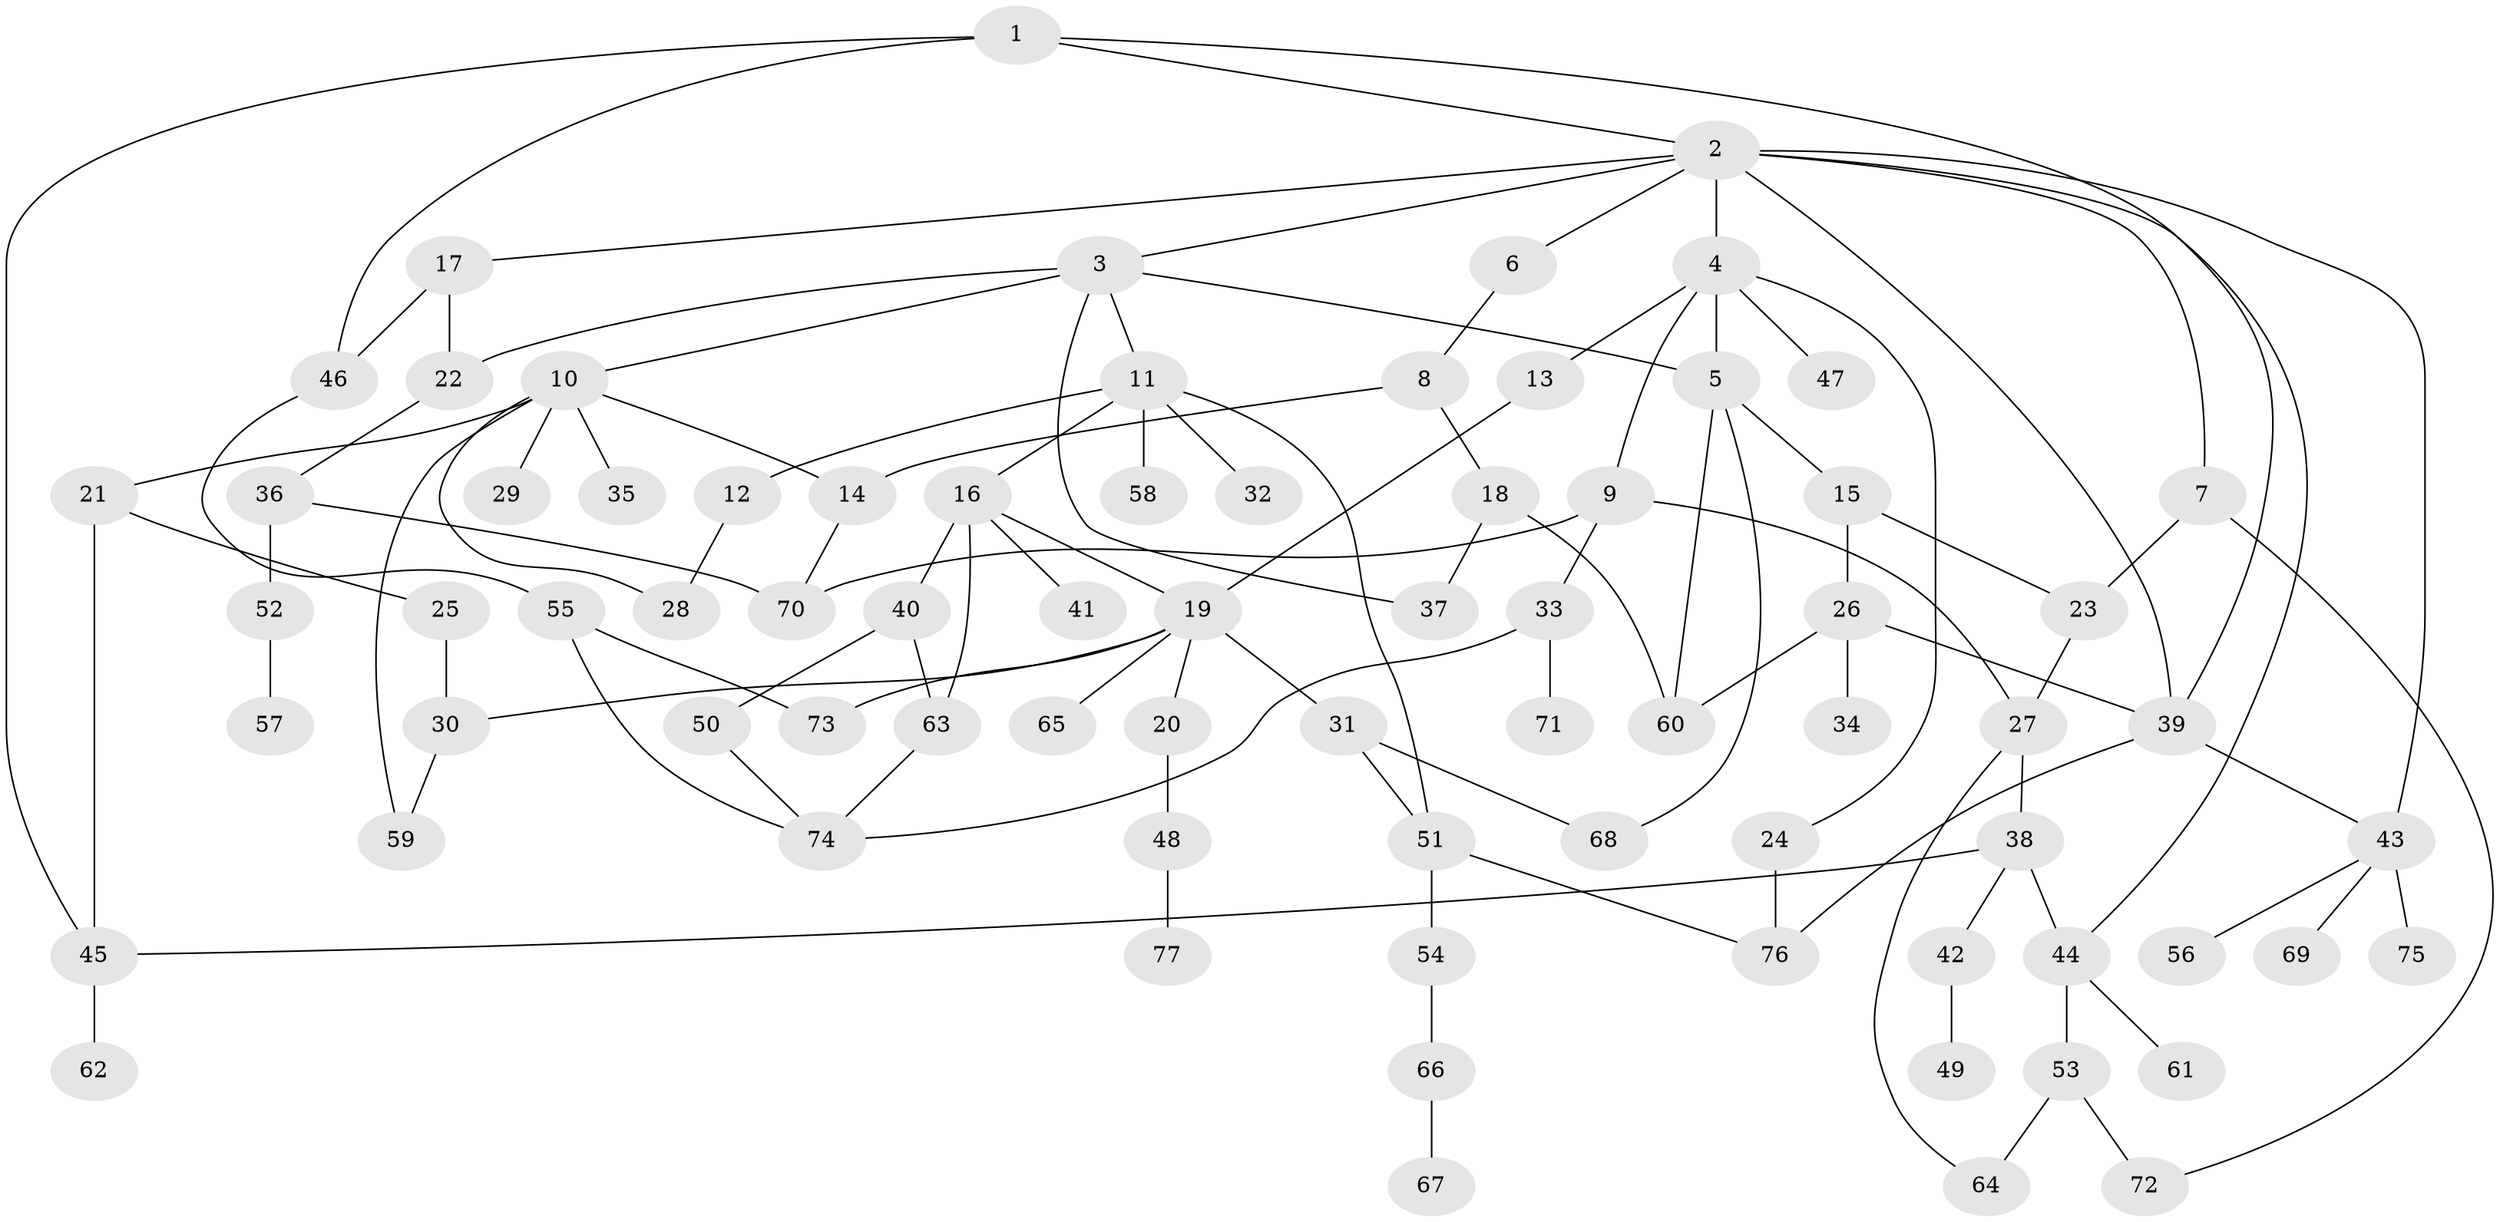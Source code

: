// coarse degree distribution, {9: 0.02564102564102564, 3: 0.358974358974359, 7: 0.02564102564102564, 5: 0.10256410256410256, 2: 0.1282051282051282, 4: 0.1794871794871795, 1: 0.15384615384615385, 6: 0.02564102564102564}
// Generated by graph-tools (version 1.1) at 2025/36/03/04/25 23:36:04]
// undirected, 77 vertices, 108 edges
graph export_dot {
  node [color=gray90,style=filled];
  1;
  2;
  3;
  4;
  5;
  6;
  7;
  8;
  9;
  10;
  11;
  12;
  13;
  14;
  15;
  16;
  17;
  18;
  19;
  20;
  21;
  22;
  23;
  24;
  25;
  26;
  27;
  28;
  29;
  30;
  31;
  32;
  33;
  34;
  35;
  36;
  37;
  38;
  39;
  40;
  41;
  42;
  43;
  44;
  45;
  46;
  47;
  48;
  49;
  50;
  51;
  52;
  53;
  54;
  55;
  56;
  57;
  58;
  59;
  60;
  61;
  62;
  63;
  64;
  65;
  66;
  67;
  68;
  69;
  70;
  71;
  72;
  73;
  74;
  75;
  76;
  77;
  1 -- 2;
  1 -- 39;
  1 -- 46;
  1 -- 45;
  2 -- 3;
  2 -- 4;
  2 -- 6;
  2 -- 7;
  2 -- 17;
  2 -- 43;
  2 -- 44;
  2 -- 39;
  3 -- 5;
  3 -- 10;
  3 -- 11;
  3 -- 22;
  3 -- 37;
  4 -- 9;
  4 -- 13;
  4 -- 24;
  4 -- 47;
  4 -- 5;
  5 -- 15;
  5 -- 68;
  5 -- 60;
  6 -- 8;
  7 -- 23;
  7 -- 72;
  8 -- 18;
  8 -- 14;
  9 -- 27;
  9 -- 33;
  9 -- 70;
  10 -- 14;
  10 -- 21;
  10 -- 29;
  10 -- 35;
  10 -- 59;
  10 -- 28;
  11 -- 12;
  11 -- 16;
  11 -- 32;
  11 -- 58;
  11 -- 51;
  12 -- 28;
  13 -- 19;
  14 -- 70;
  15 -- 23;
  15 -- 26;
  16 -- 40;
  16 -- 41;
  16 -- 19;
  16 -- 63;
  17 -- 46;
  17 -- 22;
  18 -- 37;
  18 -- 60;
  19 -- 20;
  19 -- 30;
  19 -- 31;
  19 -- 65;
  19 -- 73;
  20 -- 48;
  21 -- 25;
  21 -- 45;
  22 -- 36;
  23 -- 27;
  24 -- 76;
  25 -- 30;
  26 -- 34;
  26 -- 60;
  26 -- 39;
  27 -- 38;
  27 -- 64;
  30 -- 59;
  31 -- 51;
  31 -- 68;
  33 -- 71;
  33 -- 74;
  36 -- 52;
  36 -- 70;
  38 -- 42;
  38 -- 44;
  38 -- 45;
  39 -- 76;
  39 -- 43;
  40 -- 50;
  40 -- 63;
  42 -- 49;
  43 -- 56;
  43 -- 69;
  43 -- 75;
  44 -- 53;
  44 -- 61;
  45 -- 62;
  46 -- 55;
  48 -- 77;
  50 -- 74;
  51 -- 54;
  51 -- 76;
  52 -- 57;
  53 -- 72;
  53 -- 64;
  54 -- 66;
  55 -- 74;
  55 -- 73;
  63 -- 74;
  66 -- 67;
}
